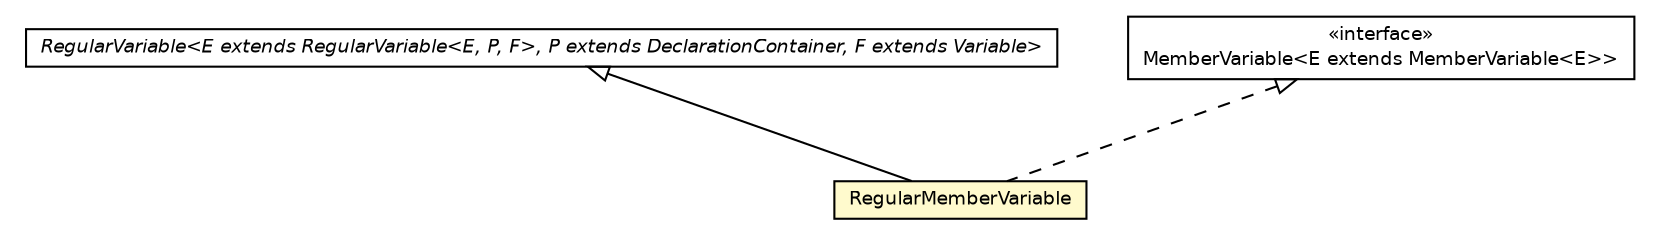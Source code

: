 #!/usr/local/bin/dot
#
# Class diagram 
# Generated by UMLGraph version 5.2 (http://www.umlgraph.org/)
#

digraph G {
	edge [fontname="Helvetica",fontsize=10,labelfontname="Helvetica",labelfontsize=10];
	node [fontname="Helvetica",fontsize=10,shape=plaintext];
	nodesep=0.25;
	ranksep=0.5;
	// chameleon.core.variable.RegularVariable<E extends chameleon.core.variable.RegularVariable<E, P, F>, P extends chameleon.core.declaration.DeclarationContainer, F extends chameleon.core.variable.Variable>
	c31566 [label=<<table title="chameleon.core.variable.RegularVariable" border="0" cellborder="1" cellspacing="0" cellpadding="2" port="p" href="./RegularVariable.html">
		<tr><td><table border="0" cellspacing="0" cellpadding="1">
<tr><td align="center" balign="center"><font face="Helvetica-Oblique"> RegularVariable&lt;E extends RegularVariable&lt;E, P, F&gt;, P extends DeclarationContainer, F extends Variable&gt; </font></td></tr>
		</table></td></tr>
		</table>>, fontname="Helvetica", fontcolor="black", fontsize=9.0];
	// chameleon.core.variable.RegularMemberVariable
	c31567 [label=<<table title="chameleon.core.variable.RegularMemberVariable" border="0" cellborder="1" cellspacing="0" cellpadding="2" port="p" bgcolor="lemonChiffon" href="./RegularMemberVariable.html">
		<tr><td><table border="0" cellspacing="0" cellpadding="1">
<tr><td align="center" balign="center"> RegularMemberVariable </td></tr>
		</table></td></tr>
		</table>>, fontname="Helvetica", fontcolor="black", fontsize=9.0];
	// chameleon.core.variable.MemberVariable<E extends chameleon.core.variable.MemberVariable<E>>
	c31568 [label=<<table title="chameleon.core.variable.MemberVariable" border="0" cellborder="1" cellspacing="0" cellpadding="2" port="p" href="./MemberVariable.html">
		<tr><td><table border="0" cellspacing="0" cellpadding="1">
<tr><td align="center" balign="center"> &#171;interface&#187; </td></tr>
<tr><td align="center" balign="center"> MemberVariable&lt;E extends MemberVariable&lt;E&gt;&gt; </td></tr>
		</table></td></tr>
		</table>>, fontname="Helvetica", fontcolor="black", fontsize=9.0];
	//chameleon.core.variable.RegularMemberVariable extends chameleon.core.variable.RegularVariable<chameleon.core.variable.RegularMemberVariable, chameleon.core.declaration.DeclarationContainer, chameleon.core.variable.MemberVariable>
	c31566:p -> c31567:p [dir=back,arrowtail=empty];
	//chameleon.core.variable.RegularMemberVariable implements chameleon.core.variable.MemberVariable<E extends chameleon.core.variable.MemberVariable<E>>
	c31568:p -> c31567:p [dir=back,arrowtail=empty,style=dashed];
}

